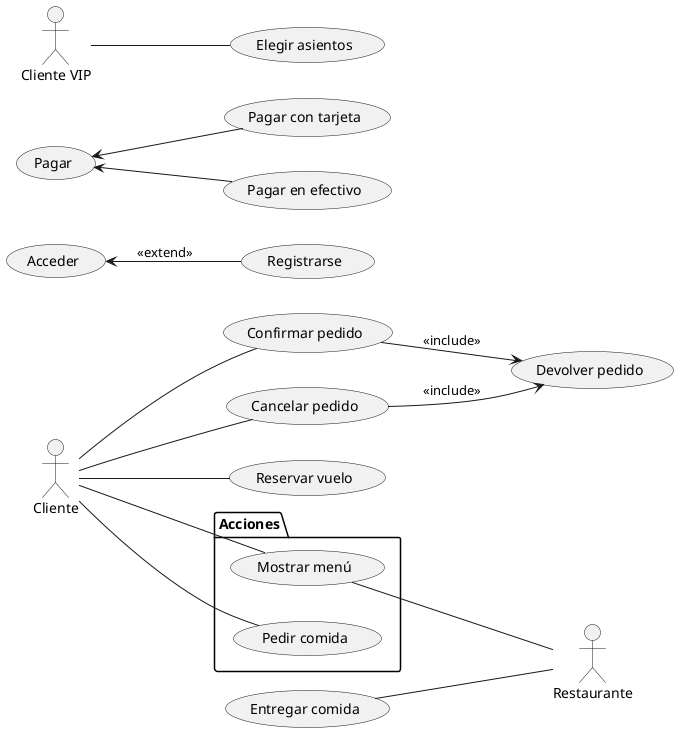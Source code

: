 @startuml
'https://plantuml.com/class-diagram

left to right direction
package Acciones{
usecase "Mostrar menú" as menu
usecase "Pedir comida" as pedir

}

:Cliente: -- menu
:Cliente: -- pedir
 (Entregar comida)-- :Restaurante:
 menu -- :Restaurante:
 
 left to right direction
:Cliente: -- (Confirmar pedido)
:Cliente: -- (Cancelar pedido)
(Confirmar pedido) --> (Devolver pedido) : <<include>>
(Cancelar pedido) --> (Devolver pedido) : <<include>>
(Acceder) <-- (Registrarse) : <<extend>>

(Pagar)<-- (Pagar con tarjeta)
(Pagar)<-- (Pagar en efectivo)

:Cliente: -- (Reservar vuelo)
:Cliente VIP: -- (Elegir asientos)


@enduml
